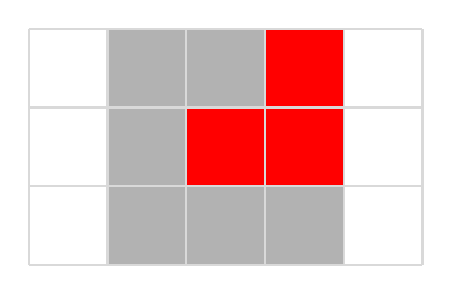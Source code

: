 \begin{tikzpicture}
  \fill[red]   (1,1) rectangle (2,2);

  \fill[gray!60]  (0,0) rectangle (1,1);
  \fill[gray!60]  (1,0) rectangle (2,1);
  \fill[gray!60]  (2,0) rectangle (3,1);

  \fill[gray!60]  (0,1) rectangle (1,2);
  \fill[red]      (2,1) rectangle (3,2);

  \fill[gray!60]  (0,2) rectangle (1,3);
  \fill[gray!60]  (1,2) rectangle (2,3);
  \fill[red]      (2,2) rectangle (3,3);
  \draw[thick,step=1cm,color=gray!30] (-1, 0) grid (4,3);
\end{tikzpicture}
